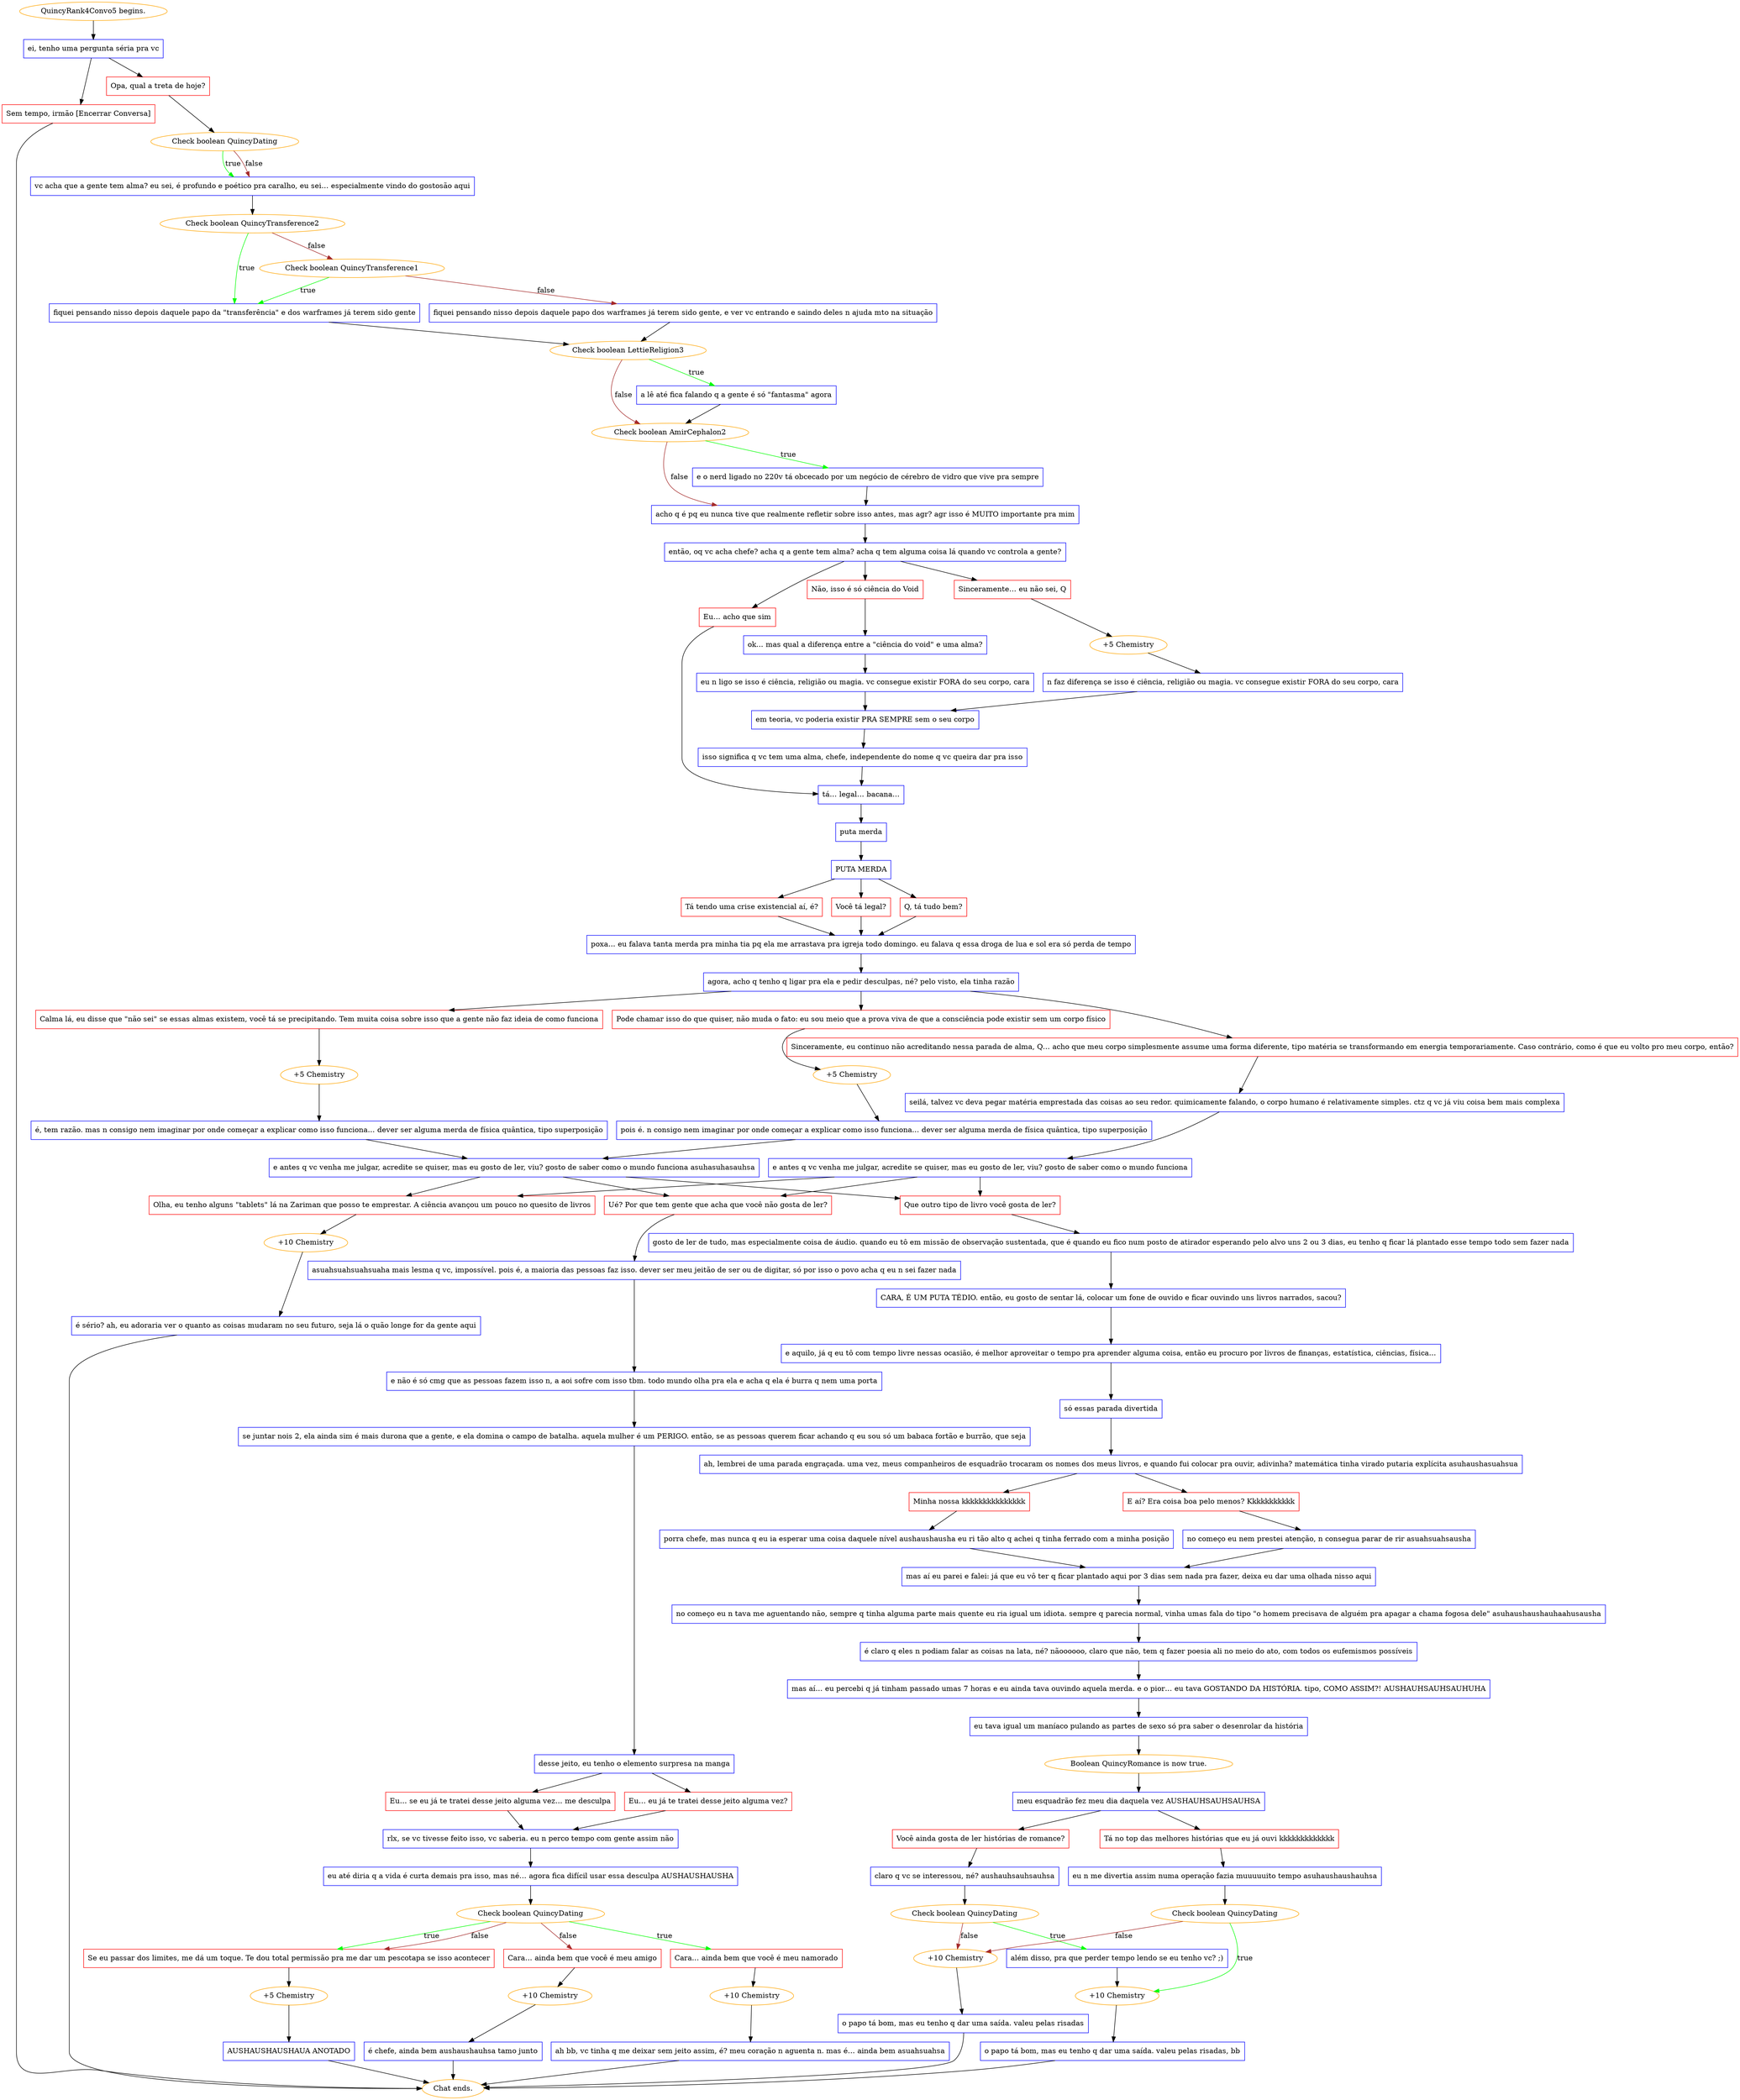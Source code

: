 digraph {
	"QuincyRank4Convo5 begins." [color=orange];
		"QuincyRank4Convo5 begins." -> j1635544259;
	j1635544259 [label="ei, tenho uma pergunta séria pra vc",shape=box,color=blue];
		j1635544259 -> j1445783120;
		j1635544259 -> j3562662674;
	j1445783120 [label="Opa, qual a treta de hoje?",shape=box,color=red];
		j1445783120 -> j3530100524;
	j3562662674 [label="Sem tempo, irmão [Encerrar Conversa]",shape=box,color=red];
		j3562662674 -> "Chat ends.";
	j3530100524 [label="Check boolean QuincyDating",color=orange];
		j3530100524 -> j2167803468 [label=true,color=green];
		j3530100524 -> j2167803468 [label=false,color=brown];
	"Chat ends." [color=orange];
	j2167803468 [label="vc acha que a gente tem alma? eu sei, é profundo e poético pra caralho, eu sei… especialmente vindo do gostosão aqui",shape=box,color=blue];
		j2167803468 -> j259806786;
	j259806786 [label="Check boolean QuincyTransference2",color=orange];
		j259806786 -> j3443047596 [label=true,color=green];
		j259806786 -> j1149771852 [label=false,color=brown];
	j3443047596 [label="fiquei pensando nisso depois daquele papo da \"transferência\" e dos warframes já terem sido gente",shape=box,color=blue];
		j3443047596 -> j2783557560;
	j1149771852 [label="Check boolean QuincyTransference1",color=orange];
		j1149771852 -> j3443047596 [label=true,color=green];
		j1149771852 -> j718083158 [label=false,color=brown];
	j2783557560 [label="Check boolean LettieReligion3",color=orange];
		j2783557560 -> j2852060284 [label=true,color=green];
		j2783557560 -> j1211153634 [label=false,color=brown];
	j718083158 [label="fiquei pensando nisso depois daquele papo dos warframes já terem sido gente, e ver vc entrando e saindo deles n ajuda mto na situação",shape=box,color=blue];
		j718083158 -> j2783557560;
	j2852060284 [label="a lê até fica falando q a gente é só \"fantasma\" agora",shape=box,color=blue];
		j2852060284 -> j1211153634;
	j1211153634 [label="Check boolean AmirCephalon2",color=orange];
		j1211153634 -> j3254782831 [label=true,color=green];
		j1211153634 -> j1274824581 [label=false,color=brown];
	j3254782831 [label="e o nerd ligado no 220v tá obcecado por um negócio de cérebro de vidro que vive pra sempre",shape=box,color=blue];
		j3254782831 -> j1274824581;
	j1274824581 [label="acho q é pq eu nunca tive que realmente refletir sobre isso antes, mas agr? agr isso é MUITO importante pra mim",shape=box,color=blue];
		j1274824581 -> j868006381;
	j868006381 [label="então, oq vc acha chefe? acha q a gente tem alma? acha q tem alguma coisa lá quando vc controla a gente?",shape=box,color=blue];
		j868006381 -> j532837369;
		j868006381 -> j1839845916;
		j868006381 -> j1331244226;
	j532837369 [label="Eu… acho que sim",shape=box,color=red];
		j532837369 -> j1798657926;
	j1839845916 [label="Não, isso é só ciência do Void",shape=box,color=red];
		j1839845916 -> j1746214779;
	j1331244226 [label="Sinceramente… eu não sei, Q",shape=box,color=red];
		j1331244226 -> j2324805393;
	j1798657926 [label="tá… legal… bacana…",shape=box,color=blue];
		j1798657926 -> j28293032;
	j1746214779 [label="ok… mas qual a diferença entre a \"ciência do void\" e uma alma?",shape=box,color=blue];
		j1746214779 -> j1211223080;
	j2324805393 [label="+5 Chemistry",color=orange];
		j2324805393 -> j1316249161;
	j28293032 [label="puta merda",shape=box,color=blue];
		j28293032 -> j4034912220;
	j1211223080 [label="eu n ligo se isso é ciência, religião ou magia. vc consegue existir FORA do seu corpo, cara",shape=box,color=blue];
		j1211223080 -> j117054143;
	j1316249161 [label="n faz diferença se isso é ciência, religião ou magia. vc consegue existir FORA do seu corpo, cara",shape=box,color=blue];
		j1316249161 -> j117054143;
	j4034912220 [label="PUTA MERDA",shape=box,color=blue];
		j4034912220 -> j3028892021;
		j4034912220 -> j3118473576;
		j4034912220 -> j4250853629;
	j117054143 [label="em teoria, vc poderia existir PRA SEMPRE sem o seu corpo",shape=box,color=blue];
		j117054143 -> j902961325;
	j3028892021 [label="Tá tendo uma crise existencial aí, é?",shape=box,color=red];
		j3028892021 -> j1824178985;
	j3118473576 [label="Você tá legal?",shape=box,color=red];
		j3118473576 -> j1824178985;
	j4250853629 [label="Q, tá tudo bem?",shape=box,color=red];
		j4250853629 -> j1824178985;
	j902961325 [label="isso significa q vc tem uma alma, chefe, independente do nome q vc queira dar pra isso",shape=box,color=blue];
		j902961325 -> j1798657926;
	j1824178985 [label="poxa… eu falava tanta merda pra minha tia pq ela me arrastava pra igreja todo domingo. eu falava q essa droga de lua e sol era só perda de tempo",shape=box,color=blue];
		j1824178985 -> j3707147501;
	j3707147501 [label="agora, acho q tenho q ligar pra ela e pedir desculpas, né? pelo visto, ela tinha razão",shape=box,color=blue];
		j3707147501 -> j3195652840;
		j3707147501 -> j482876911;
		j3707147501 -> j1594520645;
	j3195652840 [label="Pode chamar isso do que quiser, não muda o fato: eu sou meio que a prova viva de que a consciência pode existir sem um corpo físico",shape=box,color=red];
		j3195652840 -> j2899728250;
	j482876911 [label="Calma lá, eu disse que \"não sei\" se essas almas existem, você tá se precipitando. Tem muita coisa sobre isso que a gente não faz ideia de como funciona",shape=box,color=red];
		j482876911 -> j2016412482;
	j1594520645 [label="Sinceramente, eu continuo não acreditando nessa parada de alma, Q… acho que meu corpo simplesmente assume uma forma diferente, tipo matéria se transformando em energia temporariamente. Caso contrário, como é que eu volto pro meu corpo, então?",shape=box,color=red];
		j1594520645 -> j3328802044;
	j2899728250 [label="+5 Chemistry",color=orange];
		j2899728250 -> j837498591;
	j2016412482 [label="+5 Chemistry",color=orange];
		j2016412482 -> j1699441445;
	j3328802044 [label="seilá, talvez vc deva pegar matéria emprestada das coisas ao seu redor. quimicamente falando, o corpo humano é relativamente simples. ctz q vc já viu coisa bem mais complexa",shape=box,color=blue];
		j3328802044 -> j1671788474;
	j837498591 [label="pois é. n consigo nem imaginar por onde começar a explicar como isso funciona… dever ser alguma merda de física quântica, tipo superposição",shape=box,color=blue];
		j837498591 -> j2041906195;
	j1699441445 [label="é, tem razão. mas n consigo nem imaginar por onde começar a explicar como isso funciona… dever ser alguma merda de física quântica, tipo superposição",shape=box,color=blue];
		j1699441445 -> j2041906195;
	j1671788474 [label="e antes q vc venha me julgar, acredite se quiser, mas eu gosto de ler, viu? gosto de saber como o mundo funciona",shape=box,color=blue];
		j1671788474 -> j1712075463;
		j1671788474 -> j3413352767;
		j1671788474 -> j2115225733;
	j2041906195 [label="e antes q vc venha me julgar, acredite se quiser, mas eu gosto de ler, viu? gosto de saber como o mundo funciona asuhasuhasauhsa",shape=box,color=blue];
		j2041906195 -> j1712075463;
		j2041906195 -> j3413352767;
		j2041906195 -> j2115225733;
	j1712075463 [label="Olha, eu tenho alguns \"tablets\" lá na Zariman que posso te emprestar. A ciência avançou um pouco no quesito de livros",shape=box,color=red];
		j1712075463 -> j3172803216;
	j3413352767 [label="Que outro tipo de livro você gosta de ler?",shape=box,color=red];
		j3413352767 -> j3652223885;
	j2115225733 [label="Ué? Por que tem gente que acha que você não gosta de ler?",shape=box,color=red];
		j2115225733 -> j505470208;
	j3172803216 [label="+10 Chemistry",color=orange];
		j3172803216 -> j2411595733;
	j3652223885 [label="gosto de ler de tudo, mas especialmente coisa de áudio. quando eu tô em missão de observação sustentada, que é quando eu fico num posto de atirador esperando pelo alvo uns 2 ou 3 dias, eu tenho q ficar lá plantado esse tempo todo sem fazer nada",shape=box,color=blue];
		j3652223885 -> j14756982;
	j505470208 [label="asuahsuahsuahsuaha mais lesma q vc, impossível. pois é, a maioria das pessoas faz isso. dever ser meu jeitão de ser ou de digitar, só por isso o povo acha q eu n sei fazer nada",shape=box,color=blue];
		j505470208 -> j2190024579;
	j2411595733 [label="é sério? ah, eu adoraria ver o quanto as coisas mudaram no seu futuro, seja lá o quão longe for da gente aqui",shape=box,color=blue];
		j2411595733 -> "Chat ends.";
	j14756982 [label="CARA, É UM PUTA TÉDIO. então, eu gosto de sentar lá, colocar um fone de ouvido e ficar ouvindo uns livros narrados, sacou?",shape=box,color=blue];
		j14756982 -> j421839118;
	j2190024579 [label="e não é só cmg que as pessoas fazem isso n, a aoi sofre com isso tbm. todo mundo olha pra ela e acha q ela é burra q nem uma porta",shape=box,color=blue];
		j2190024579 -> j2600871477;
	j421839118 [label="e aquilo, já q eu tô com tempo livre nessas ocasião, é melhor aproveitar o tempo pra aprender alguma coisa, então eu procuro por livros de finanças, estatística, ciências, física…",shape=box,color=blue];
		j421839118 -> j3819178391;
	j2600871477 [label="se juntar nois 2, ela ainda sim é mais durona que a gente, e ela domina o campo de batalha. aquela mulher é um PERIGO. então, se as pessoas querem ficar achando q eu sou só um babaca fortão e burrão, que seja",shape=box,color=blue];
		j2600871477 -> j4175013506;
	j3819178391 [label="só essas parada divertida",shape=box,color=blue];
		j3819178391 -> j3774946112;
	j4175013506 [label="desse jeito, eu tenho o elemento surpresa na manga",shape=box,color=blue];
		j4175013506 -> j4068166072;
		j4175013506 -> j2640284346;
	j3774946112 [label="ah, lembrei de uma parada engraçada. uma vez, meus companheiros de esquadrão trocaram os nomes dos meus livros, e quando fui colocar pra ouvir, adivinha? matemática tinha virado putaria explícita asuhaushasuahsua",shape=box,color=blue];
		j3774946112 -> j1394926683;
		j3774946112 -> j2776713771;
	j4068166072 [label="Eu… eu já te tratei desse jeito alguma vez?",shape=box,color=red];
		j4068166072 -> j1936685159;
	j2640284346 [label="Eu… se eu já te tratei desse jeito alguma vez… me desculpa",shape=box,color=red];
		j2640284346 -> j1936685159;
	j1394926683 [label="Minha nossa kkkkkkkkkkkkkkk",shape=box,color=red];
		j1394926683 -> j906936380;
	j2776713771 [label="E aí? Era coisa boa pelo menos? Kkkkkkkkkkk",shape=box,color=red];
		j2776713771 -> j3978129406;
	j1936685159 [label="rlx, se vc tivesse feito isso, vc saberia. eu n perco tempo com gente assim não",shape=box,color=blue];
		j1936685159 -> j3226075708;
	j906936380 [label="porra chefe, mas nunca q eu ia esperar uma coisa daquele nível aushaushausha eu ri tão alto q achei q tinha ferrado com a minha posição",shape=box,color=blue];
		j906936380 -> j2339549821;
	j3978129406 [label="no começo eu nem prestei atenção, n consegua parar de rir asuahsuahsausha",shape=box,color=blue];
		j3978129406 -> j2339549821;
	j3226075708 [label="eu até diria q a vida é curta demais pra isso, mas né… agora fica difícil usar essa desculpa AUSHAUSHAUSHA",shape=box,color=blue];
		j3226075708 -> j2261954600;
	j2339549821 [label="mas aí eu parei e falei: já que eu vô ter q ficar plantado aqui por 3 dias sem nada pra fazer, deixa eu dar uma olhada nisso aqui",shape=box,color=blue];
		j2339549821 -> j2231063452;
	j2261954600 [label="Check boolean QuincyDating",color=orange];
		j2261954600 -> j1418923942 [label=true,color=green];
		j2261954600 -> j804519683 [label=true,color=green];
		j2261954600 -> j1206883083 [label=false,color=brown];
		j2261954600 -> j804519683 [label=false,color=brown];
	j2231063452 [label="no começo eu n tava me aguentando não, sempre q tinha alguma parte mais quente eu ria igual um idiota. sempre q parecia normal, vinha umas fala do tipo \"o homem precisava de alguém pra apagar a chama fogosa dele\" asuhaushaushauhaahusausha",shape=box,color=blue];
		j2231063452 -> j3242875775;
	j1418923942 [label="Cara… ainda bem que você é meu namorado",shape=box,color=red];
		j1418923942 -> j3244737764;
	j804519683 [label="Se eu passar dos limites, me dá um toque. Te dou total permissão pra me dar um pescotapa se isso acontecer",shape=box,color=red];
		j804519683 -> j3264711544;
	j1206883083 [label="Cara… ainda bem que você é meu amigo",shape=box,color=red];
		j1206883083 -> j2931238346;
	j3242875775 [label="é claro q eles n podiam falar as coisas na lata, né? nãoooooo, claro que não, tem q fazer poesia ali no meio do ato, com todos os eufemismos possíveis",shape=box,color=blue];
		j3242875775 -> j2925537272;
	j3244737764 [label="+10 Chemistry",color=orange];
		j3244737764 -> j2456297353;
	j3264711544 [label="+5 Chemistry",color=orange];
		j3264711544 -> j4143848921;
	j2931238346 [label="+10 Chemistry",color=orange];
		j2931238346 -> j1362948613;
	j2925537272 [label="mas aí… eu percebi q já tinham passado umas 7 horas e eu ainda tava ouvindo aquela merda. e o pior… eu tava GOSTANDO DA HISTÓRIA. tipo, COMO ASSIM?! AUSHAUHSAUHSAUHUHA",shape=box,color=blue];
		j2925537272 -> j1924801968;
	j2456297353 [label="ah bb, vc tinha q me deixar sem jeito assim, é? meu coração n aguenta n. mas é… ainda bem asuahsuahsa",shape=box,color=blue];
		j2456297353 -> "Chat ends.";
	j4143848921 [label="AUSHAUSHAUSHAUA ANOTADO",shape=box,color=blue];
		j4143848921 -> "Chat ends.";
	j1362948613 [label="é chefe, ainda bem aushaushauhsa tamo junto",shape=box,color=blue];
		j1362948613 -> "Chat ends.";
	j1924801968 [label="eu tava igual um maníaco pulando as partes de sexo só pra saber o desenrolar da história",shape=box,color=blue];
		j1924801968 -> j2140410028;
	j2140410028 [label="Boolean QuincyRomance is now true.",color=orange];
		j2140410028 -> j2341152696;
	j2341152696 [label="meu esquadrão fez meu dia daquela vez AUSHAUHSAUHSAUHSA",shape=box,color=blue];
		j2341152696 -> j1380434245;
		j2341152696 -> j3728169644;
	j1380434245 [label="Você ainda gosta de ler histórias de romance?",shape=box,color=red];
		j1380434245 -> j2168673004;
	j3728169644 [label="Tá no top das melhores histórias que eu já ouvi kkkkkkkkkkkkk",shape=box,color=red];
		j3728169644 -> j648615240;
	j2168673004 [label="claro q vc se interessou, né? aushauhsauhsauhsa",shape=box,color=blue];
		j2168673004 -> j349086041;
	j648615240 [label="eu n me divertia assim numa operação fazia muuuuuito tempo asuhaushaushauhsa",shape=box,color=blue];
		j648615240 -> j1928793629;
	j349086041 [label="Check boolean QuincyDating",color=orange];
		j349086041 -> j3903464296 [label=true,color=green];
		j349086041 -> j4225959874 [label=false,color=brown];
	j1928793629 [label="Check boolean QuincyDating",color=orange];
		j1928793629 -> j267869036 [label=true,color=green];
		j1928793629 -> j4225959874 [label=false,color=brown];
	j3903464296 [label="além disso, pra que perder tempo lendo se eu tenho vc? ;)",shape=box,color=blue];
		j3903464296 -> j267869036;
	j4225959874 [label="+10 Chemistry",color=orange];
		j4225959874 -> j4246353510;
	j267869036 [label="+10 Chemistry",color=orange];
		j267869036 -> j932109829;
	j4246353510 [label="o papo tá bom, mas eu tenho q dar uma saída. valeu pelas risadas",shape=box,color=blue];
		j4246353510 -> "Chat ends.";
	j932109829 [label="o papo tá bom, mas eu tenho q dar uma saída. valeu pelas risadas, bb",shape=box,color=blue];
		j932109829 -> "Chat ends.";
}